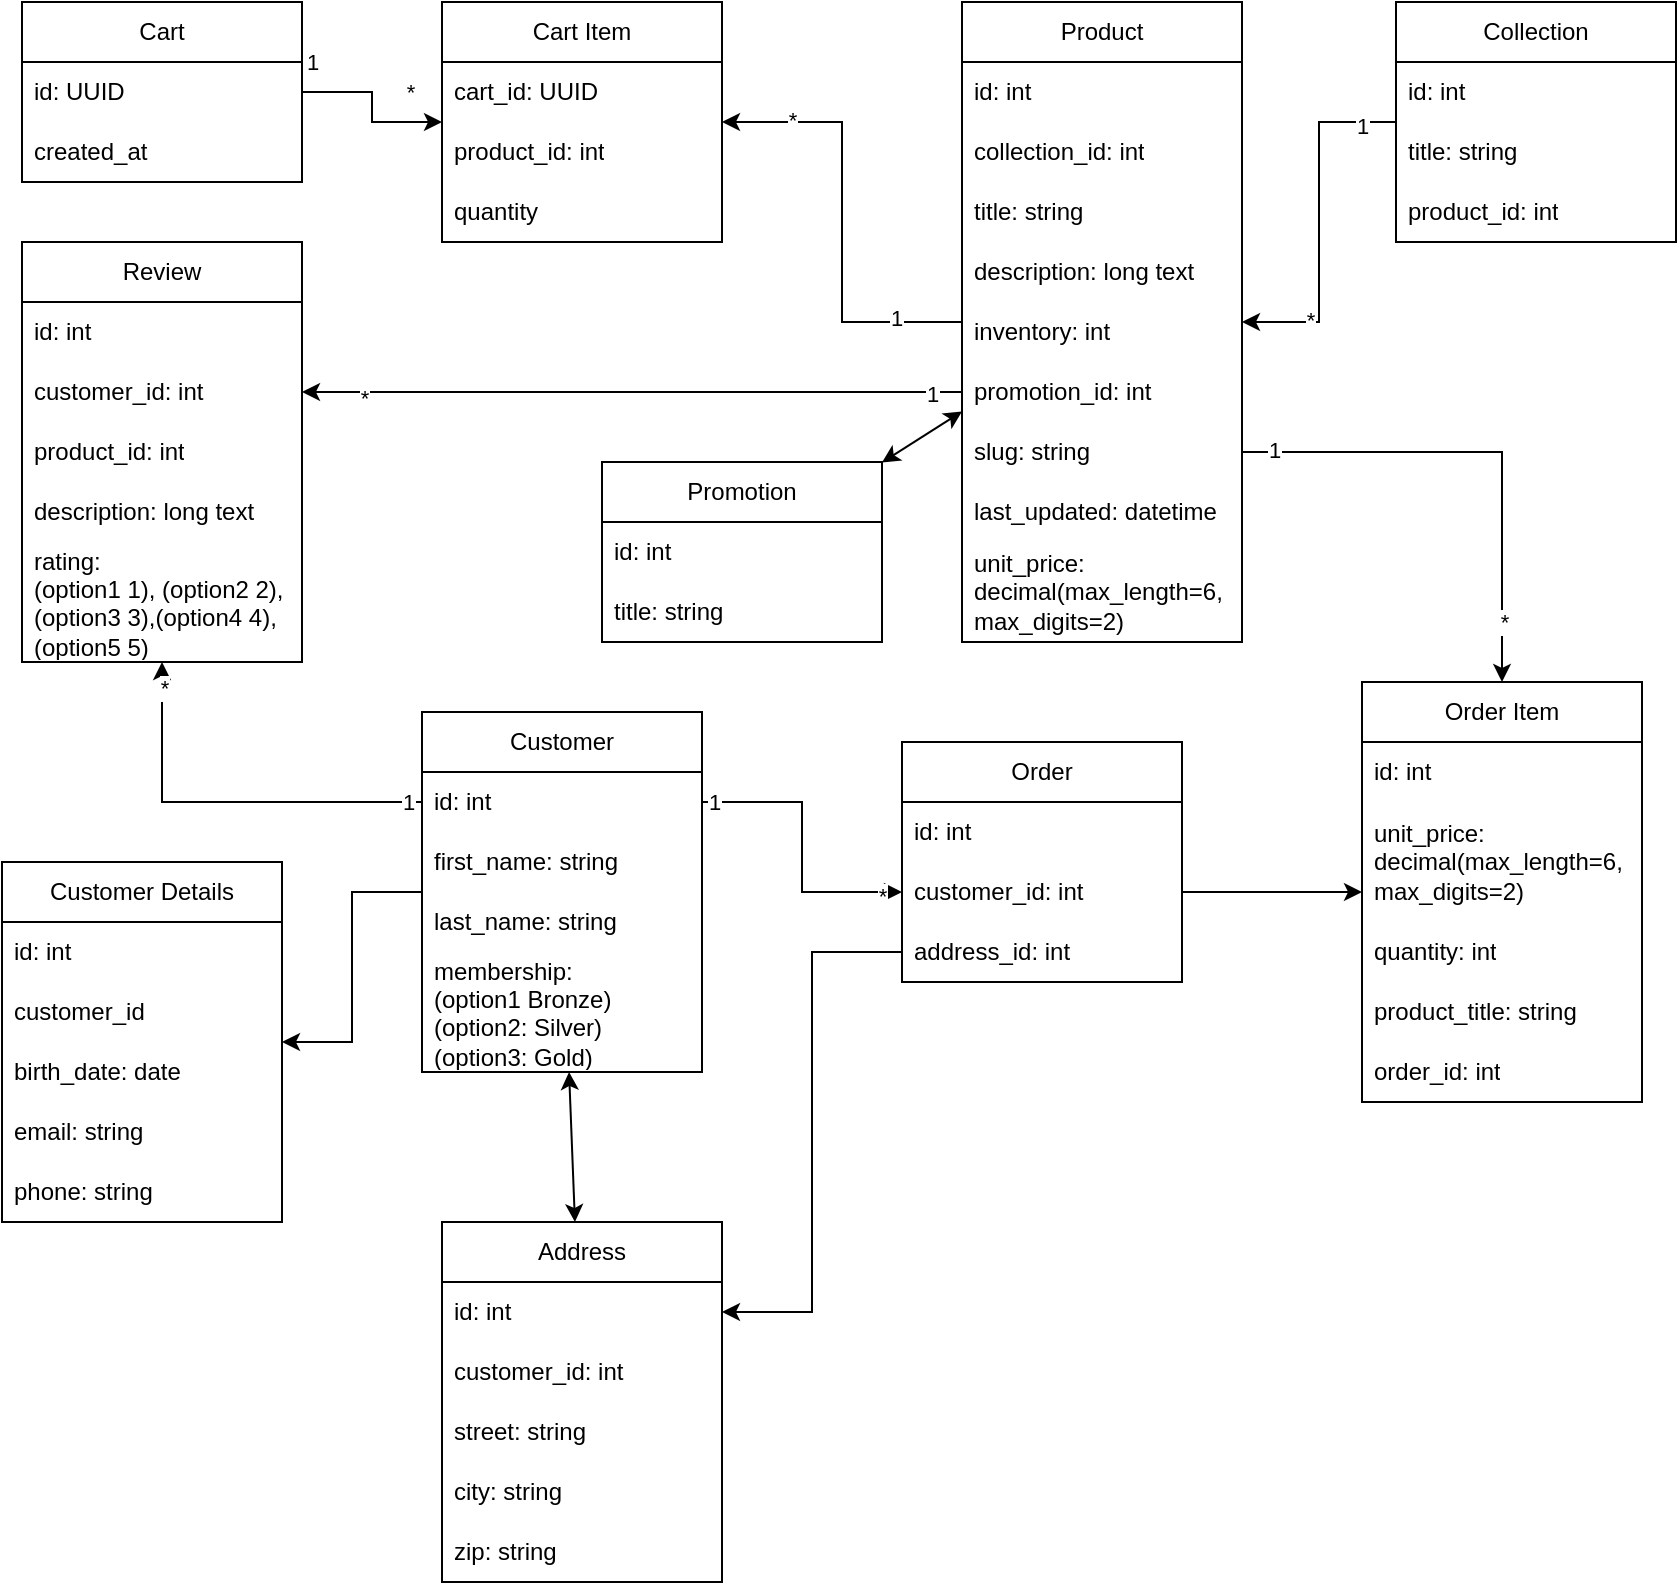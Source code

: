 <mxfile version="24.6.4" type="device">
  <diagram id="C5RBs43oDa-KdzZeNtuy" name="Page-1">
    <mxGraphModel dx="2257" dy="786" grid="1" gridSize="10" guides="1" tooltips="1" connect="1" arrows="1" fold="1" page="1" pageScale="1" pageWidth="827" pageHeight="1169" math="0" shadow="0">
      <root>
        <mxCell id="WIyWlLk6GJQsqaUBKTNV-0" />
        <mxCell id="WIyWlLk6GJQsqaUBKTNV-1" parent="WIyWlLk6GJQsqaUBKTNV-0" />
        <mxCell id="r8XvIAA1XDPHyXVS8guK-0" value="Cart" style="swimlane;fontStyle=0;childLayout=stackLayout;horizontal=1;startSize=30;horizontalStack=0;resizeParent=1;resizeParentMax=0;resizeLast=0;collapsible=1;marginBottom=0;whiteSpace=wrap;html=1;" vertex="1" parent="WIyWlLk6GJQsqaUBKTNV-1">
          <mxGeometry width="140" height="90" as="geometry" />
        </mxCell>
        <mxCell id="r8XvIAA1XDPHyXVS8guK-1" value="id: UUID" style="text;strokeColor=none;fillColor=none;align=left;verticalAlign=middle;spacingLeft=4;spacingRight=4;overflow=hidden;points=[[0,0.5],[1,0.5]];portConstraint=eastwest;rotatable=0;whiteSpace=wrap;html=1;" vertex="1" parent="r8XvIAA1XDPHyXVS8guK-0">
          <mxGeometry y="30" width="140" height="30" as="geometry" />
        </mxCell>
        <mxCell id="r8XvIAA1XDPHyXVS8guK-2" value="created_at" style="text;strokeColor=none;fillColor=none;align=left;verticalAlign=middle;spacingLeft=4;spacingRight=4;overflow=hidden;points=[[0,0.5],[1,0.5]];portConstraint=eastwest;rotatable=0;whiteSpace=wrap;html=1;" vertex="1" parent="r8XvIAA1XDPHyXVS8guK-0">
          <mxGeometry y="60" width="140" height="30" as="geometry" />
        </mxCell>
        <mxCell id="r8XvIAA1XDPHyXVS8guK-4" value="Cart Item" style="swimlane;fontStyle=0;childLayout=stackLayout;horizontal=1;startSize=30;horizontalStack=0;resizeParent=1;resizeParentMax=0;resizeLast=0;collapsible=1;marginBottom=0;whiteSpace=wrap;html=1;" vertex="1" parent="WIyWlLk6GJQsqaUBKTNV-1">
          <mxGeometry x="210" width="140" height="120" as="geometry">
            <mxRectangle x="230" y="40" width="90" height="30" as="alternateBounds" />
          </mxGeometry>
        </mxCell>
        <mxCell id="r8XvIAA1XDPHyXVS8guK-5" value="cart_id: UUID" style="text;strokeColor=none;fillColor=none;align=left;verticalAlign=middle;spacingLeft=4;spacingRight=4;overflow=hidden;points=[[0,0.5],[1,0.5]];portConstraint=eastwest;rotatable=0;whiteSpace=wrap;html=1;" vertex="1" parent="r8XvIAA1XDPHyXVS8guK-4">
          <mxGeometry y="30" width="140" height="30" as="geometry" />
        </mxCell>
        <mxCell id="r8XvIAA1XDPHyXVS8guK-6" value="product_id: int" style="text;strokeColor=none;fillColor=none;align=left;verticalAlign=middle;spacingLeft=4;spacingRight=4;overflow=hidden;points=[[0,0.5],[1,0.5]];portConstraint=eastwest;rotatable=0;whiteSpace=wrap;html=1;" vertex="1" parent="r8XvIAA1XDPHyXVS8guK-4">
          <mxGeometry y="60" width="140" height="30" as="geometry" />
        </mxCell>
        <mxCell id="r8XvIAA1XDPHyXVS8guK-17" value="quantity" style="text;strokeColor=none;fillColor=none;align=left;verticalAlign=middle;spacingLeft=4;spacingRight=4;overflow=hidden;points=[[0,0.5],[1,0.5]];portConstraint=eastwest;rotatable=0;whiteSpace=wrap;html=1;" vertex="1" parent="r8XvIAA1XDPHyXVS8guK-4">
          <mxGeometry y="90" width="140" height="30" as="geometry" />
        </mxCell>
        <mxCell id="r8XvIAA1XDPHyXVS8guK-25" style="edgeStyle=orthogonalEdgeStyle;rounded=0;orthogonalLoop=1;jettySize=auto;html=1;" edge="1" parent="WIyWlLk6GJQsqaUBKTNV-1" source="r8XvIAA1XDPHyXVS8guK-0" target="r8XvIAA1XDPHyXVS8guK-4">
          <mxGeometry relative="1" as="geometry" />
        </mxCell>
        <mxCell id="r8XvIAA1XDPHyXVS8guK-26" value="1" style="edgeLabel;html=1;align=center;verticalAlign=middle;resizable=0;points=[];" vertex="1" connectable="0" parent="r8XvIAA1XDPHyXVS8guK-25">
          <mxGeometry x="-0.317" relative="1" as="geometry">
            <mxPoint x="-24" y="-15" as="offset" />
          </mxGeometry>
        </mxCell>
        <mxCell id="r8XvIAA1XDPHyXVS8guK-27" value="*" style="edgeLabel;html=1;align=center;verticalAlign=middle;resizable=0;points=[];" vertex="1" connectable="0" parent="r8XvIAA1XDPHyXVS8guK-25">
          <mxGeometry x="0.483" y="-1" relative="1" as="geometry">
            <mxPoint x="6" y="-16" as="offset" />
          </mxGeometry>
        </mxCell>
        <mxCell id="r8XvIAA1XDPHyXVS8guK-116" style="edgeStyle=orthogonalEdgeStyle;rounded=0;orthogonalLoop=1;jettySize=auto;html=1;" edge="1" parent="WIyWlLk6GJQsqaUBKTNV-1" source="r8XvIAA1XDPHyXVS8guK-31" target="r8XvIAA1XDPHyXVS8guK-112">
          <mxGeometry relative="1" as="geometry" />
        </mxCell>
        <mxCell id="r8XvIAA1XDPHyXVS8guK-117" value="1" style="edgeLabel;html=1;align=center;verticalAlign=middle;resizable=0;points=[];" vertex="1" connectable="0" parent="r8XvIAA1XDPHyXVS8guK-116">
          <mxGeometry x="-0.872" y="1" relative="1" as="geometry">
            <mxPoint as="offset" />
          </mxGeometry>
        </mxCell>
        <mxCell id="r8XvIAA1XDPHyXVS8guK-118" value="*" style="edgeLabel;html=1;align=center;verticalAlign=middle;resizable=0;points=[];" vertex="1" connectable="0" parent="r8XvIAA1XDPHyXVS8guK-116">
          <mxGeometry x="0.75" y="1" relative="1" as="geometry">
            <mxPoint as="offset" />
          </mxGeometry>
        </mxCell>
        <mxCell id="r8XvIAA1XDPHyXVS8guK-28" value="Product" style="swimlane;fontStyle=0;childLayout=stackLayout;horizontal=1;startSize=30;horizontalStack=0;resizeParent=1;resizeParentMax=0;resizeLast=0;collapsible=1;marginBottom=0;whiteSpace=wrap;html=1;" vertex="1" parent="WIyWlLk6GJQsqaUBKTNV-1">
          <mxGeometry x="470" width="140" height="320" as="geometry" />
        </mxCell>
        <mxCell id="r8XvIAA1XDPHyXVS8guK-29" value="id: int" style="text;strokeColor=none;fillColor=none;align=left;verticalAlign=middle;spacingLeft=4;spacingRight=4;overflow=hidden;points=[[0,0.5],[1,0.5]];portConstraint=eastwest;rotatable=0;whiteSpace=wrap;html=1;" vertex="1" parent="r8XvIAA1XDPHyXVS8guK-28">
          <mxGeometry y="30" width="140" height="30" as="geometry" />
        </mxCell>
        <mxCell id="r8XvIAA1XDPHyXVS8guK-44" value="collection_id: int" style="text;strokeColor=none;fillColor=none;align=left;verticalAlign=middle;spacingLeft=4;spacingRight=4;overflow=hidden;points=[[0,0.5],[1,0.5]];portConstraint=eastwest;rotatable=0;whiteSpace=wrap;html=1;" vertex="1" parent="r8XvIAA1XDPHyXVS8guK-28">
          <mxGeometry y="60" width="140" height="30" as="geometry" />
        </mxCell>
        <mxCell id="r8XvIAA1XDPHyXVS8guK-46" value="title: string" style="text;strokeColor=none;fillColor=none;align=left;verticalAlign=middle;spacingLeft=4;spacingRight=4;overflow=hidden;points=[[0,0.5],[1,0.5]];portConstraint=eastwest;rotatable=0;whiteSpace=wrap;html=1;" vertex="1" parent="r8XvIAA1XDPHyXVS8guK-28">
          <mxGeometry y="90" width="140" height="30" as="geometry" />
        </mxCell>
        <mxCell id="r8XvIAA1XDPHyXVS8guK-47" value="description: long text" style="text;strokeColor=none;fillColor=none;align=left;verticalAlign=middle;spacingLeft=4;spacingRight=4;overflow=hidden;points=[[0,0.5],[1,0.5]];portConstraint=eastwest;rotatable=0;whiteSpace=wrap;html=1;" vertex="1" parent="r8XvIAA1XDPHyXVS8guK-28">
          <mxGeometry y="120" width="140" height="30" as="geometry" />
        </mxCell>
        <mxCell id="r8XvIAA1XDPHyXVS8guK-48" value="inventory: int" style="text;strokeColor=none;fillColor=none;align=left;verticalAlign=middle;spacingLeft=4;spacingRight=4;overflow=hidden;points=[[0,0.5],[1,0.5]];portConstraint=eastwest;rotatable=0;whiteSpace=wrap;html=1;" vertex="1" parent="r8XvIAA1XDPHyXVS8guK-28">
          <mxGeometry y="150" width="140" height="30" as="geometry" />
        </mxCell>
        <mxCell id="r8XvIAA1XDPHyXVS8guK-49" value="promotion_id: int" style="text;strokeColor=none;fillColor=none;align=left;verticalAlign=middle;spacingLeft=4;spacingRight=4;overflow=hidden;points=[[0,0.5],[1,0.5]];portConstraint=eastwest;rotatable=0;whiteSpace=wrap;html=1;" vertex="1" parent="r8XvIAA1XDPHyXVS8guK-28">
          <mxGeometry y="180" width="140" height="30" as="geometry" />
        </mxCell>
        <mxCell id="r8XvIAA1XDPHyXVS8guK-31" value="slug: string" style="text;strokeColor=none;fillColor=none;align=left;verticalAlign=middle;spacingLeft=4;spacingRight=4;overflow=hidden;points=[[0,0.5],[1,0.5]];portConstraint=eastwest;rotatable=0;whiteSpace=wrap;html=1;" vertex="1" parent="r8XvIAA1XDPHyXVS8guK-28">
          <mxGeometry y="210" width="140" height="30" as="geometry" />
        </mxCell>
        <mxCell id="r8XvIAA1XDPHyXVS8guK-38" value="last_updated: datetime" style="text;strokeColor=none;fillColor=none;align=left;verticalAlign=middle;spacingLeft=4;spacingRight=4;overflow=hidden;points=[[0,0.5],[1,0.5]];portConstraint=eastwest;rotatable=0;whiteSpace=wrap;html=1;" vertex="1" parent="r8XvIAA1XDPHyXVS8guK-28">
          <mxGeometry y="240" width="140" height="30" as="geometry" />
        </mxCell>
        <mxCell id="r8XvIAA1XDPHyXVS8guK-30" value="unit_price: decimal(max_length=6, max_digits=2)" style="text;strokeColor=none;fillColor=none;align=left;verticalAlign=middle;spacingLeft=4;spacingRight=4;overflow=hidden;points=[[0,0.5],[1,0.5]];portConstraint=eastwest;rotatable=0;whiteSpace=wrap;html=1;" vertex="1" parent="r8XvIAA1XDPHyXVS8guK-28">
          <mxGeometry y="270" width="140" height="50" as="geometry" />
        </mxCell>
        <mxCell id="r8XvIAA1XDPHyXVS8guK-35" style="edgeStyle=orthogonalEdgeStyle;rounded=0;orthogonalLoop=1;jettySize=auto;html=1;" edge="1" parent="WIyWlLk6GJQsqaUBKTNV-1" source="r8XvIAA1XDPHyXVS8guK-28" target="r8XvIAA1XDPHyXVS8guK-4">
          <mxGeometry relative="1" as="geometry" />
        </mxCell>
        <mxCell id="r8XvIAA1XDPHyXVS8guK-36" value="1" style="edgeLabel;html=1;align=center;verticalAlign=middle;resizable=0;points=[];" vertex="1" connectable="0" parent="r8XvIAA1XDPHyXVS8guK-35">
          <mxGeometry x="-0.699" y="-2" relative="1" as="geometry">
            <mxPoint as="offset" />
          </mxGeometry>
        </mxCell>
        <mxCell id="r8XvIAA1XDPHyXVS8guK-37" value="*" style="edgeLabel;html=1;align=center;verticalAlign=middle;resizable=0;points=[];" vertex="1" connectable="0" parent="r8XvIAA1XDPHyXVS8guK-35">
          <mxGeometry x="0.684" y="-1" relative="1" as="geometry">
            <mxPoint as="offset" />
          </mxGeometry>
        </mxCell>
        <mxCell id="r8XvIAA1XDPHyXVS8guK-51" value="Collection" style="swimlane;fontStyle=0;childLayout=stackLayout;horizontal=1;startSize=30;horizontalStack=0;resizeParent=1;resizeParentMax=0;resizeLast=0;collapsible=1;marginBottom=0;whiteSpace=wrap;html=1;" vertex="1" parent="WIyWlLk6GJQsqaUBKTNV-1">
          <mxGeometry x="687" width="140" height="120" as="geometry" />
        </mxCell>
        <mxCell id="r8XvIAA1XDPHyXVS8guK-52" value="id: int" style="text;strokeColor=none;fillColor=none;align=left;verticalAlign=middle;spacingLeft=4;spacingRight=4;overflow=hidden;points=[[0,0.5],[1,0.5]];portConstraint=eastwest;rotatable=0;whiteSpace=wrap;html=1;" vertex="1" parent="r8XvIAA1XDPHyXVS8guK-51">
          <mxGeometry y="30" width="140" height="30" as="geometry" />
        </mxCell>
        <mxCell id="r8XvIAA1XDPHyXVS8guK-53" value="title: string" style="text;strokeColor=none;fillColor=none;align=left;verticalAlign=middle;spacingLeft=4;spacingRight=4;overflow=hidden;points=[[0,0.5],[1,0.5]];portConstraint=eastwest;rotatable=0;whiteSpace=wrap;html=1;" vertex="1" parent="r8XvIAA1XDPHyXVS8guK-51">
          <mxGeometry y="60" width="140" height="30" as="geometry" />
        </mxCell>
        <mxCell id="r8XvIAA1XDPHyXVS8guK-54" value="product_id: int" style="text;strokeColor=none;fillColor=none;align=left;verticalAlign=middle;spacingLeft=4;spacingRight=4;overflow=hidden;points=[[0,0.5],[1,0.5]];portConstraint=eastwest;rotatable=0;whiteSpace=wrap;html=1;" vertex="1" parent="r8XvIAA1XDPHyXVS8guK-51">
          <mxGeometry y="90" width="140" height="30" as="geometry" />
        </mxCell>
        <mxCell id="r8XvIAA1XDPHyXVS8guK-55" style="edgeStyle=orthogonalEdgeStyle;rounded=0;orthogonalLoop=1;jettySize=auto;html=1;" edge="1" parent="WIyWlLk6GJQsqaUBKTNV-1" source="r8XvIAA1XDPHyXVS8guK-51" target="r8XvIAA1XDPHyXVS8guK-28">
          <mxGeometry relative="1" as="geometry" />
        </mxCell>
        <mxCell id="r8XvIAA1XDPHyXVS8guK-56" value="1" style="edgeLabel;html=1;align=center;verticalAlign=middle;resizable=0;points=[];" vertex="1" connectable="0" parent="r8XvIAA1XDPHyXVS8guK-55">
          <mxGeometry x="-0.804" y="2" relative="1" as="geometry">
            <mxPoint as="offset" />
          </mxGeometry>
        </mxCell>
        <mxCell id="r8XvIAA1XDPHyXVS8guK-57" value="*" style="edgeLabel;html=1;align=center;verticalAlign=middle;resizable=0;points=[];" vertex="1" connectable="0" parent="r8XvIAA1XDPHyXVS8guK-55">
          <mxGeometry x="0.617" y="-1" relative="1" as="geometry">
            <mxPoint as="offset" />
          </mxGeometry>
        </mxCell>
        <mxCell id="r8XvIAA1XDPHyXVS8guK-58" value="Promotion" style="swimlane;fontStyle=0;childLayout=stackLayout;horizontal=1;startSize=30;horizontalStack=0;resizeParent=1;resizeParentMax=0;resizeLast=0;collapsible=1;marginBottom=0;whiteSpace=wrap;html=1;" vertex="1" parent="WIyWlLk6GJQsqaUBKTNV-1">
          <mxGeometry x="290" y="230" width="140" height="90" as="geometry" />
        </mxCell>
        <mxCell id="r8XvIAA1XDPHyXVS8guK-59" value="id: int" style="text;strokeColor=none;fillColor=none;align=left;verticalAlign=middle;spacingLeft=4;spacingRight=4;overflow=hidden;points=[[0,0.5],[1,0.5]];portConstraint=eastwest;rotatable=0;whiteSpace=wrap;html=1;" vertex="1" parent="r8XvIAA1XDPHyXVS8guK-58">
          <mxGeometry y="30" width="140" height="30" as="geometry" />
        </mxCell>
        <mxCell id="r8XvIAA1XDPHyXVS8guK-60" value="title: string" style="text;strokeColor=none;fillColor=none;align=left;verticalAlign=middle;spacingLeft=4;spacingRight=4;overflow=hidden;points=[[0,0.5],[1,0.5]];portConstraint=eastwest;rotatable=0;whiteSpace=wrap;html=1;" vertex="1" parent="r8XvIAA1XDPHyXVS8guK-58">
          <mxGeometry y="60" width="140" height="30" as="geometry" />
        </mxCell>
        <mxCell id="r8XvIAA1XDPHyXVS8guK-63" value="" style="endArrow=classic;startArrow=classic;html=1;rounded=0;" edge="1" parent="WIyWlLk6GJQsqaUBKTNV-1" source="r8XvIAA1XDPHyXVS8guK-58" target="r8XvIAA1XDPHyXVS8guK-28">
          <mxGeometry width="50" height="50" relative="1" as="geometry">
            <mxPoint x="360" y="224.66" as="sourcePoint" />
            <mxPoint x="440" y="224.66" as="targetPoint" />
          </mxGeometry>
        </mxCell>
        <mxCell id="r8XvIAA1XDPHyXVS8guK-128" style="edgeStyle=orthogonalEdgeStyle;rounded=0;orthogonalLoop=1;jettySize=auto;html=1;" edge="1" parent="WIyWlLk6GJQsqaUBKTNV-1" source="r8XvIAA1XDPHyXVS8guK-65" target="r8XvIAA1XDPHyXVS8guK-122">
          <mxGeometry relative="1" as="geometry" />
        </mxCell>
        <mxCell id="r8XvIAA1XDPHyXVS8guK-129" value="1" style="edgeLabel;html=1;align=center;verticalAlign=middle;resizable=0;points=[];" vertex="1" connectable="0" parent="r8XvIAA1XDPHyXVS8guK-128">
          <mxGeometry x="-0.926" relative="1" as="geometry">
            <mxPoint as="offset" />
          </mxGeometry>
        </mxCell>
        <mxCell id="r8XvIAA1XDPHyXVS8guK-130" value="*" style="edgeLabel;html=1;align=center;verticalAlign=middle;resizable=0;points=[];" vertex="1" connectable="0" parent="r8XvIAA1XDPHyXVS8guK-128">
          <mxGeometry x="0.87" y="-1" relative="1" as="geometry">
            <mxPoint as="offset" />
          </mxGeometry>
        </mxCell>
        <mxCell id="r8XvIAA1XDPHyXVS8guK-64" value="Customer" style="swimlane;fontStyle=0;childLayout=stackLayout;horizontal=1;startSize=30;horizontalStack=0;resizeParent=1;resizeParentMax=0;resizeLast=0;collapsible=1;marginBottom=0;whiteSpace=wrap;html=1;" vertex="1" parent="WIyWlLk6GJQsqaUBKTNV-1">
          <mxGeometry x="200" y="355" width="140" height="180" as="geometry" />
        </mxCell>
        <mxCell id="r8XvIAA1XDPHyXVS8guK-65" value="id: int" style="text;strokeColor=none;fillColor=none;align=left;verticalAlign=middle;spacingLeft=4;spacingRight=4;overflow=hidden;points=[[0,0.5],[1,0.5]];portConstraint=eastwest;rotatable=0;whiteSpace=wrap;html=1;" vertex="1" parent="r8XvIAA1XDPHyXVS8guK-64">
          <mxGeometry y="30" width="140" height="30" as="geometry" />
        </mxCell>
        <mxCell id="r8XvIAA1XDPHyXVS8guK-66" value="first_name: string" style="text;strokeColor=none;fillColor=none;align=left;verticalAlign=middle;spacingLeft=4;spacingRight=4;overflow=hidden;points=[[0,0.5],[1,0.5]];portConstraint=eastwest;rotatable=0;whiteSpace=wrap;html=1;" vertex="1" parent="r8XvIAA1XDPHyXVS8guK-64">
          <mxGeometry y="60" width="140" height="30" as="geometry" />
        </mxCell>
        <mxCell id="r8XvIAA1XDPHyXVS8guK-67" value="last_name: string" style="text;strokeColor=none;fillColor=none;align=left;verticalAlign=middle;spacingLeft=4;spacingRight=4;overflow=hidden;points=[[0,0.5],[1,0.5]];portConstraint=eastwest;rotatable=0;whiteSpace=wrap;html=1;" vertex="1" parent="r8XvIAA1XDPHyXVS8guK-64">
          <mxGeometry y="90" width="140" height="30" as="geometry" />
        </mxCell>
        <mxCell id="r8XvIAA1XDPHyXVS8guK-68" value="membership:&amp;nbsp;&lt;div&gt;(option1 Bronze)&lt;/div&gt;&lt;div&gt;(option2: Silver)&lt;/div&gt;&lt;div&gt;(option3: Gold)&lt;/div&gt;" style="text;strokeColor=none;fillColor=none;align=left;verticalAlign=middle;spacingLeft=4;spacingRight=4;overflow=hidden;points=[[0,0.5],[1,0.5]];portConstraint=eastwest;rotatable=0;whiteSpace=wrap;html=1;" vertex="1" parent="r8XvIAA1XDPHyXVS8guK-64">
          <mxGeometry y="120" width="140" height="60" as="geometry" />
        </mxCell>
        <mxCell id="r8XvIAA1XDPHyXVS8guK-70" value="Customer Details" style="swimlane;fontStyle=0;childLayout=stackLayout;horizontal=1;startSize=30;horizontalStack=0;resizeParent=1;resizeParentMax=0;resizeLast=0;collapsible=1;marginBottom=0;whiteSpace=wrap;html=1;" vertex="1" parent="WIyWlLk6GJQsqaUBKTNV-1">
          <mxGeometry x="-10" y="430" width="140" height="180" as="geometry" />
        </mxCell>
        <mxCell id="r8XvIAA1XDPHyXVS8guK-71" value="id: int" style="text;strokeColor=none;fillColor=none;align=left;verticalAlign=middle;spacingLeft=4;spacingRight=4;overflow=hidden;points=[[0,0.5],[1,0.5]];portConstraint=eastwest;rotatable=0;whiteSpace=wrap;html=1;" vertex="1" parent="r8XvIAA1XDPHyXVS8guK-70">
          <mxGeometry y="30" width="140" height="30" as="geometry" />
        </mxCell>
        <mxCell id="r8XvIAA1XDPHyXVS8guK-72" value="customer_id" style="text;strokeColor=none;fillColor=none;align=left;verticalAlign=middle;spacingLeft=4;spacingRight=4;overflow=hidden;points=[[0,0.5],[1,0.5]];portConstraint=eastwest;rotatable=0;whiteSpace=wrap;html=1;" vertex="1" parent="r8XvIAA1XDPHyXVS8guK-70">
          <mxGeometry y="60" width="140" height="30" as="geometry" />
        </mxCell>
        <mxCell id="r8XvIAA1XDPHyXVS8guK-73" value="birth_date: date" style="text;strokeColor=none;fillColor=none;align=left;verticalAlign=middle;spacingLeft=4;spacingRight=4;overflow=hidden;points=[[0,0.5],[1,0.5]];portConstraint=eastwest;rotatable=0;whiteSpace=wrap;html=1;" vertex="1" parent="r8XvIAA1XDPHyXVS8guK-70">
          <mxGeometry y="90" width="140" height="30" as="geometry" />
        </mxCell>
        <mxCell id="r8XvIAA1XDPHyXVS8guK-92" value="email: string" style="text;strokeColor=none;fillColor=none;align=left;verticalAlign=middle;spacingLeft=4;spacingRight=4;overflow=hidden;points=[[0,0.5],[1,0.5]];portConstraint=eastwest;rotatable=0;whiteSpace=wrap;html=1;" vertex="1" parent="r8XvIAA1XDPHyXVS8guK-70">
          <mxGeometry y="120" width="140" height="30" as="geometry" />
        </mxCell>
        <mxCell id="r8XvIAA1XDPHyXVS8guK-93" value="phone: string" style="text;strokeColor=none;fillColor=none;align=left;verticalAlign=middle;spacingLeft=4;spacingRight=4;overflow=hidden;points=[[0,0.5],[1,0.5]];portConstraint=eastwest;rotatable=0;whiteSpace=wrap;html=1;" vertex="1" parent="r8XvIAA1XDPHyXVS8guK-70">
          <mxGeometry y="150" width="140" height="30" as="geometry" />
        </mxCell>
        <mxCell id="r8XvIAA1XDPHyXVS8guK-79" value="Address" style="swimlane;fontStyle=0;childLayout=stackLayout;horizontal=1;startSize=30;horizontalStack=0;resizeParent=1;resizeParentMax=0;resizeLast=0;collapsible=1;marginBottom=0;whiteSpace=wrap;html=1;" vertex="1" parent="WIyWlLk6GJQsqaUBKTNV-1">
          <mxGeometry x="210" y="610" width="140" height="180" as="geometry" />
        </mxCell>
        <mxCell id="r8XvIAA1XDPHyXVS8guK-80" value="id: int" style="text;strokeColor=none;fillColor=none;align=left;verticalAlign=middle;spacingLeft=4;spacingRight=4;overflow=hidden;points=[[0,0.5],[1,0.5]];portConstraint=eastwest;rotatable=0;whiteSpace=wrap;html=1;" vertex="1" parent="r8XvIAA1XDPHyXVS8guK-79">
          <mxGeometry y="30" width="140" height="30" as="geometry" />
        </mxCell>
        <mxCell id="r8XvIAA1XDPHyXVS8guK-87" value="customer_id: int" style="text;strokeColor=none;fillColor=none;align=left;verticalAlign=middle;spacingLeft=4;spacingRight=4;overflow=hidden;points=[[0,0.5],[1,0.5]];portConstraint=eastwest;rotatable=0;whiteSpace=wrap;html=1;" vertex="1" parent="r8XvIAA1XDPHyXVS8guK-79">
          <mxGeometry y="60" width="140" height="30" as="geometry" />
        </mxCell>
        <mxCell id="r8XvIAA1XDPHyXVS8guK-81" value="street: string" style="text;strokeColor=none;fillColor=none;align=left;verticalAlign=middle;spacingLeft=4;spacingRight=4;overflow=hidden;points=[[0,0.5],[1,0.5]];portConstraint=eastwest;rotatable=0;whiteSpace=wrap;html=1;" vertex="1" parent="r8XvIAA1XDPHyXVS8guK-79">
          <mxGeometry y="90" width="140" height="30" as="geometry" />
        </mxCell>
        <mxCell id="r8XvIAA1XDPHyXVS8guK-85" value="city: string" style="text;strokeColor=none;fillColor=none;align=left;verticalAlign=middle;spacingLeft=4;spacingRight=4;overflow=hidden;points=[[0,0.5],[1,0.5]];portConstraint=eastwest;rotatable=0;whiteSpace=wrap;html=1;" vertex="1" parent="r8XvIAA1XDPHyXVS8guK-79">
          <mxGeometry y="120" width="140" height="30" as="geometry" />
        </mxCell>
        <mxCell id="r8XvIAA1XDPHyXVS8guK-86" value="zip: string" style="text;strokeColor=none;fillColor=none;align=left;verticalAlign=middle;spacingLeft=4;spacingRight=4;overflow=hidden;points=[[0,0.5],[1,0.5]];portConstraint=eastwest;rotatable=0;whiteSpace=wrap;html=1;" vertex="1" parent="r8XvIAA1XDPHyXVS8guK-79">
          <mxGeometry y="150" width="140" height="30" as="geometry" />
        </mxCell>
        <mxCell id="r8XvIAA1XDPHyXVS8guK-89" style="edgeStyle=orthogonalEdgeStyle;rounded=0;orthogonalLoop=1;jettySize=auto;html=1;" edge="1" parent="WIyWlLk6GJQsqaUBKTNV-1" source="r8XvIAA1XDPHyXVS8guK-64" target="r8XvIAA1XDPHyXVS8guK-70">
          <mxGeometry relative="1" as="geometry">
            <mxPoint x="190" y="445" as="sourcePoint" />
          </mxGeometry>
        </mxCell>
        <mxCell id="r8XvIAA1XDPHyXVS8guK-94" value="Order" style="swimlane;fontStyle=0;childLayout=stackLayout;horizontal=1;startSize=30;horizontalStack=0;resizeParent=1;resizeParentMax=0;resizeLast=0;collapsible=1;marginBottom=0;whiteSpace=wrap;html=1;" vertex="1" parent="WIyWlLk6GJQsqaUBKTNV-1">
          <mxGeometry x="440" y="370" width="140" height="120" as="geometry" />
        </mxCell>
        <mxCell id="r8XvIAA1XDPHyXVS8guK-95" value="id: int" style="text;strokeColor=none;fillColor=none;align=left;verticalAlign=middle;spacingLeft=4;spacingRight=4;overflow=hidden;points=[[0,0.5],[1,0.5]];portConstraint=eastwest;rotatable=0;whiteSpace=wrap;html=1;" vertex="1" parent="r8XvIAA1XDPHyXVS8guK-94">
          <mxGeometry y="30" width="140" height="30" as="geometry" />
        </mxCell>
        <mxCell id="r8XvIAA1XDPHyXVS8guK-97" value="customer_id: int" style="text;strokeColor=none;fillColor=none;align=left;verticalAlign=middle;spacingLeft=4;spacingRight=4;overflow=hidden;points=[[0,0.5],[1,0.5]];portConstraint=eastwest;rotatable=0;whiteSpace=wrap;html=1;" vertex="1" parent="r8XvIAA1XDPHyXVS8guK-94">
          <mxGeometry y="60" width="140" height="30" as="geometry" />
        </mxCell>
        <mxCell id="r8XvIAA1XDPHyXVS8guK-96" value="address_id: int" style="text;strokeColor=none;fillColor=none;align=left;verticalAlign=middle;spacingLeft=4;spacingRight=4;overflow=hidden;points=[[0,0.5],[1,0.5]];portConstraint=eastwest;rotatable=0;whiteSpace=wrap;html=1;" vertex="1" parent="r8XvIAA1XDPHyXVS8guK-94">
          <mxGeometry y="90" width="140" height="30" as="geometry" />
        </mxCell>
        <mxCell id="r8XvIAA1XDPHyXVS8guK-101" style="edgeStyle=orthogonalEdgeStyle;rounded=0;orthogonalLoop=1;jettySize=auto;html=1;" edge="1" parent="WIyWlLk6GJQsqaUBKTNV-1" source="r8XvIAA1XDPHyXVS8guK-96" target="r8XvIAA1XDPHyXVS8guK-80">
          <mxGeometry relative="1" as="geometry" />
        </mxCell>
        <mxCell id="r8XvIAA1XDPHyXVS8guK-106" value="" style="endArrow=classic;startArrow=classic;html=1;rounded=0;" edge="1" parent="WIyWlLk6GJQsqaUBKTNV-1" source="r8XvIAA1XDPHyXVS8guK-64" target="r8XvIAA1XDPHyXVS8guK-79">
          <mxGeometry width="50" height="50" relative="1" as="geometry">
            <mxPoint x="299.996" y="470" as="sourcePoint" />
            <mxPoint x="384.36" y="694.543" as="targetPoint" />
          </mxGeometry>
        </mxCell>
        <mxCell id="r8XvIAA1XDPHyXVS8guK-109" style="edgeStyle=orthogonalEdgeStyle;rounded=0;orthogonalLoop=1;jettySize=auto;html=1;" edge="1" parent="WIyWlLk6GJQsqaUBKTNV-1" source="r8XvIAA1XDPHyXVS8guK-65" target="r8XvIAA1XDPHyXVS8guK-97">
          <mxGeometry relative="1" as="geometry" />
        </mxCell>
        <mxCell id="r8XvIAA1XDPHyXVS8guK-110" value="*" style="edgeLabel;html=1;align=center;verticalAlign=middle;resizable=0;points=[];" vertex="1" connectable="0" parent="r8XvIAA1XDPHyXVS8guK-109">
          <mxGeometry x="0.858" y="-2" relative="1" as="geometry">
            <mxPoint as="offset" />
          </mxGeometry>
        </mxCell>
        <mxCell id="r8XvIAA1XDPHyXVS8guK-111" value="1" style="edgeLabel;html=1;align=center;verticalAlign=middle;resizable=0;points=[];" vertex="1" connectable="0" parent="r8XvIAA1XDPHyXVS8guK-109">
          <mxGeometry x="-0.924" relative="1" as="geometry">
            <mxPoint as="offset" />
          </mxGeometry>
        </mxCell>
        <mxCell id="r8XvIAA1XDPHyXVS8guK-112" value="Order Item" style="swimlane;fontStyle=0;childLayout=stackLayout;horizontal=1;startSize=30;horizontalStack=0;resizeParent=1;resizeParentMax=0;resizeLast=0;collapsible=1;marginBottom=0;whiteSpace=wrap;html=1;" vertex="1" parent="WIyWlLk6GJQsqaUBKTNV-1">
          <mxGeometry x="670" y="340" width="140" height="210" as="geometry" />
        </mxCell>
        <mxCell id="r8XvIAA1XDPHyXVS8guK-113" value="id: int" style="text;strokeColor=none;fillColor=none;align=left;verticalAlign=middle;spacingLeft=4;spacingRight=4;overflow=hidden;points=[[0,0.5],[1,0.5]];portConstraint=eastwest;rotatable=0;whiteSpace=wrap;html=1;" vertex="1" parent="r8XvIAA1XDPHyXVS8guK-112">
          <mxGeometry y="30" width="140" height="30" as="geometry" />
        </mxCell>
        <mxCell id="r8XvIAA1XDPHyXVS8guK-114" value="unit_price: decimal(max_length=6, max_digits=2)" style="text;strokeColor=none;fillColor=none;align=left;verticalAlign=middle;spacingLeft=4;spacingRight=4;overflow=hidden;points=[[0,0.5],[1,0.5]];portConstraint=eastwest;rotatable=0;whiteSpace=wrap;html=1;" vertex="1" parent="r8XvIAA1XDPHyXVS8guK-112">
          <mxGeometry y="60" width="140" height="60" as="geometry" />
        </mxCell>
        <mxCell id="r8XvIAA1XDPHyXVS8guK-115" value="quantity: int" style="text;strokeColor=none;fillColor=none;align=left;verticalAlign=middle;spacingLeft=4;spacingRight=4;overflow=hidden;points=[[0,0.5],[1,0.5]];portConstraint=eastwest;rotatable=0;whiteSpace=wrap;html=1;" vertex="1" parent="r8XvIAA1XDPHyXVS8guK-112">
          <mxGeometry y="120" width="140" height="30" as="geometry" />
        </mxCell>
        <mxCell id="r8XvIAA1XDPHyXVS8guK-119" value="product_title: string" style="text;strokeColor=none;fillColor=none;align=left;verticalAlign=middle;spacingLeft=4;spacingRight=4;overflow=hidden;points=[[0,0.5],[1,0.5]];portConstraint=eastwest;rotatable=0;whiteSpace=wrap;html=1;" vertex="1" parent="r8XvIAA1XDPHyXVS8guK-112">
          <mxGeometry y="150" width="140" height="30" as="geometry" />
        </mxCell>
        <mxCell id="r8XvIAA1XDPHyXVS8guK-120" value="order_id: int" style="text;strokeColor=none;fillColor=none;align=left;verticalAlign=middle;spacingLeft=4;spacingRight=4;overflow=hidden;points=[[0,0.5],[1,0.5]];portConstraint=eastwest;rotatable=0;whiteSpace=wrap;html=1;" vertex="1" parent="r8XvIAA1XDPHyXVS8guK-112">
          <mxGeometry y="180" width="140" height="30" as="geometry" />
        </mxCell>
        <mxCell id="r8XvIAA1XDPHyXVS8guK-121" style="edgeStyle=orthogonalEdgeStyle;rounded=0;orthogonalLoop=1;jettySize=auto;html=1;" edge="1" parent="WIyWlLk6GJQsqaUBKTNV-1" source="r8XvIAA1XDPHyXVS8guK-97" target="r8XvIAA1XDPHyXVS8guK-112">
          <mxGeometry relative="1" as="geometry" />
        </mxCell>
        <mxCell id="r8XvIAA1XDPHyXVS8guK-122" value="Review" style="swimlane;fontStyle=0;childLayout=stackLayout;horizontal=1;startSize=30;horizontalStack=0;resizeParent=1;resizeParentMax=0;resizeLast=0;collapsible=1;marginBottom=0;whiteSpace=wrap;html=1;" vertex="1" parent="WIyWlLk6GJQsqaUBKTNV-1">
          <mxGeometry y="120" width="140" height="210" as="geometry" />
        </mxCell>
        <mxCell id="r8XvIAA1XDPHyXVS8guK-123" value="id: int" style="text;strokeColor=none;fillColor=none;align=left;verticalAlign=middle;spacingLeft=4;spacingRight=4;overflow=hidden;points=[[0,0.5],[1,0.5]];portConstraint=eastwest;rotatable=0;whiteSpace=wrap;html=1;" vertex="1" parent="r8XvIAA1XDPHyXVS8guK-122">
          <mxGeometry y="30" width="140" height="30" as="geometry" />
        </mxCell>
        <mxCell id="r8XvIAA1XDPHyXVS8guK-124" value="customer_id: int" style="text;strokeColor=none;fillColor=none;align=left;verticalAlign=middle;spacingLeft=4;spacingRight=4;overflow=hidden;points=[[0,0.5],[1,0.5]];portConstraint=eastwest;rotatable=0;whiteSpace=wrap;html=1;" vertex="1" parent="r8XvIAA1XDPHyXVS8guK-122">
          <mxGeometry y="60" width="140" height="30" as="geometry" />
        </mxCell>
        <mxCell id="r8XvIAA1XDPHyXVS8guK-125" value="product_id: int" style="text;strokeColor=none;fillColor=none;align=left;verticalAlign=middle;spacingLeft=4;spacingRight=4;overflow=hidden;points=[[0,0.5],[1,0.5]];portConstraint=eastwest;rotatable=0;whiteSpace=wrap;html=1;" vertex="1" parent="r8XvIAA1XDPHyXVS8guK-122">
          <mxGeometry y="90" width="140" height="30" as="geometry" />
        </mxCell>
        <mxCell id="r8XvIAA1XDPHyXVS8guK-133" value="description: long text" style="text;strokeColor=none;fillColor=none;align=left;verticalAlign=middle;spacingLeft=4;spacingRight=4;overflow=hidden;points=[[0,0.5],[1,0.5]];portConstraint=eastwest;rotatable=0;whiteSpace=wrap;html=1;" vertex="1" parent="r8XvIAA1XDPHyXVS8guK-122">
          <mxGeometry y="120" width="140" height="30" as="geometry" />
        </mxCell>
        <mxCell id="r8XvIAA1XDPHyXVS8guK-134" value="rating:&amp;nbsp;&lt;div&gt;(option1 1),&amp;nbsp;&lt;span style=&quot;background-color: initial;&quot;&gt;(option2 2),&lt;/span&gt;&lt;/div&gt;&lt;div&gt;(option3 3),&lt;span style=&quot;background-color: initial;&quot;&gt;(option4 4),&lt;/span&gt;&lt;/div&gt;&lt;div&gt;(option5 5)&lt;/div&gt;" style="text;strokeColor=none;fillColor=none;align=left;verticalAlign=middle;spacingLeft=4;spacingRight=4;overflow=hidden;points=[[0,0.5],[1,0.5]];portConstraint=eastwest;rotatable=0;whiteSpace=wrap;html=1;" vertex="1" parent="r8XvIAA1XDPHyXVS8guK-122">
          <mxGeometry y="150" width="140" height="60" as="geometry" />
        </mxCell>
        <mxCell id="r8XvIAA1XDPHyXVS8guK-127" style="edgeStyle=orthogonalEdgeStyle;rounded=0;orthogonalLoop=1;jettySize=auto;html=1;" edge="1" parent="WIyWlLk6GJQsqaUBKTNV-1" source="r8XvIAA1XDPHyXVS8guK-49" target="r8XvIAA1XDPHyXVS8guK-124">
          <mxGeometry relative="1" as="geometry" />
        </mxCell>
        <mxCell id="r8XvIAA1XDPHyXVS8guK-131" value="1" style="edgeLabel;html=1;align=center;verticalAlign=middle;resizable=0;points=[];" vertex="1" connectable="0" parent="r8XvIAA1XDPHyXVS8guK-127">
          <mxGeometry x="-0.907" y="1" relative="1" as="geometry">
            <mxPoint as="offset" />
          </mxGeometry>
        </mxCell>
        <mxCell id="r8XvIAA1XDPHyXVS8guK-132" value="*" style="edgeLabel;html=1;align=center;verticalAlign=middle;resizable=0;points=[];" vertex="1" connectable="0" parent="r8XvIAA1XDPHyXVS8guK-127">
          <mxGeometry x="0.815" y="3" relative="1" as="geometry">
            <mxPoint as="offset" />
          </mxGeometry>
        </mxCell>
      </root>
    </mxGraphModel>
  </diagram>
</mxfile>
